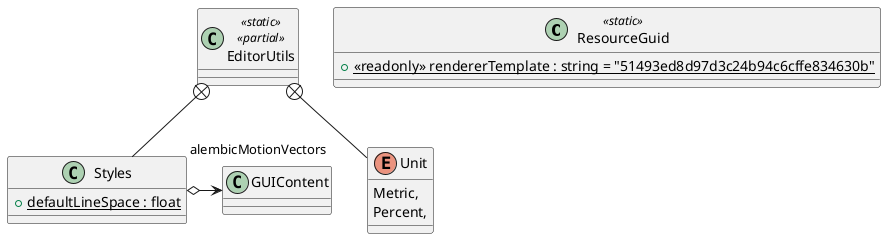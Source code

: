 @startuml
class ResourceGuid <<static>> {
    + {static} <<readonly>> rendererTemplate : string = "51493ed8d97d3c24b94c6cffe834630b"
}
class EditorUtils <<static>> <<partial>> {
}
enum Unit {
    Metric,
    Percent,
}
class Styles {
    + {static} defaultLineSpace : float
}
EditorUtils +-- Unit
EditorUtils +-- Styles
Styles o-> "alembicMotionVectors" GUIContent
@enduml

